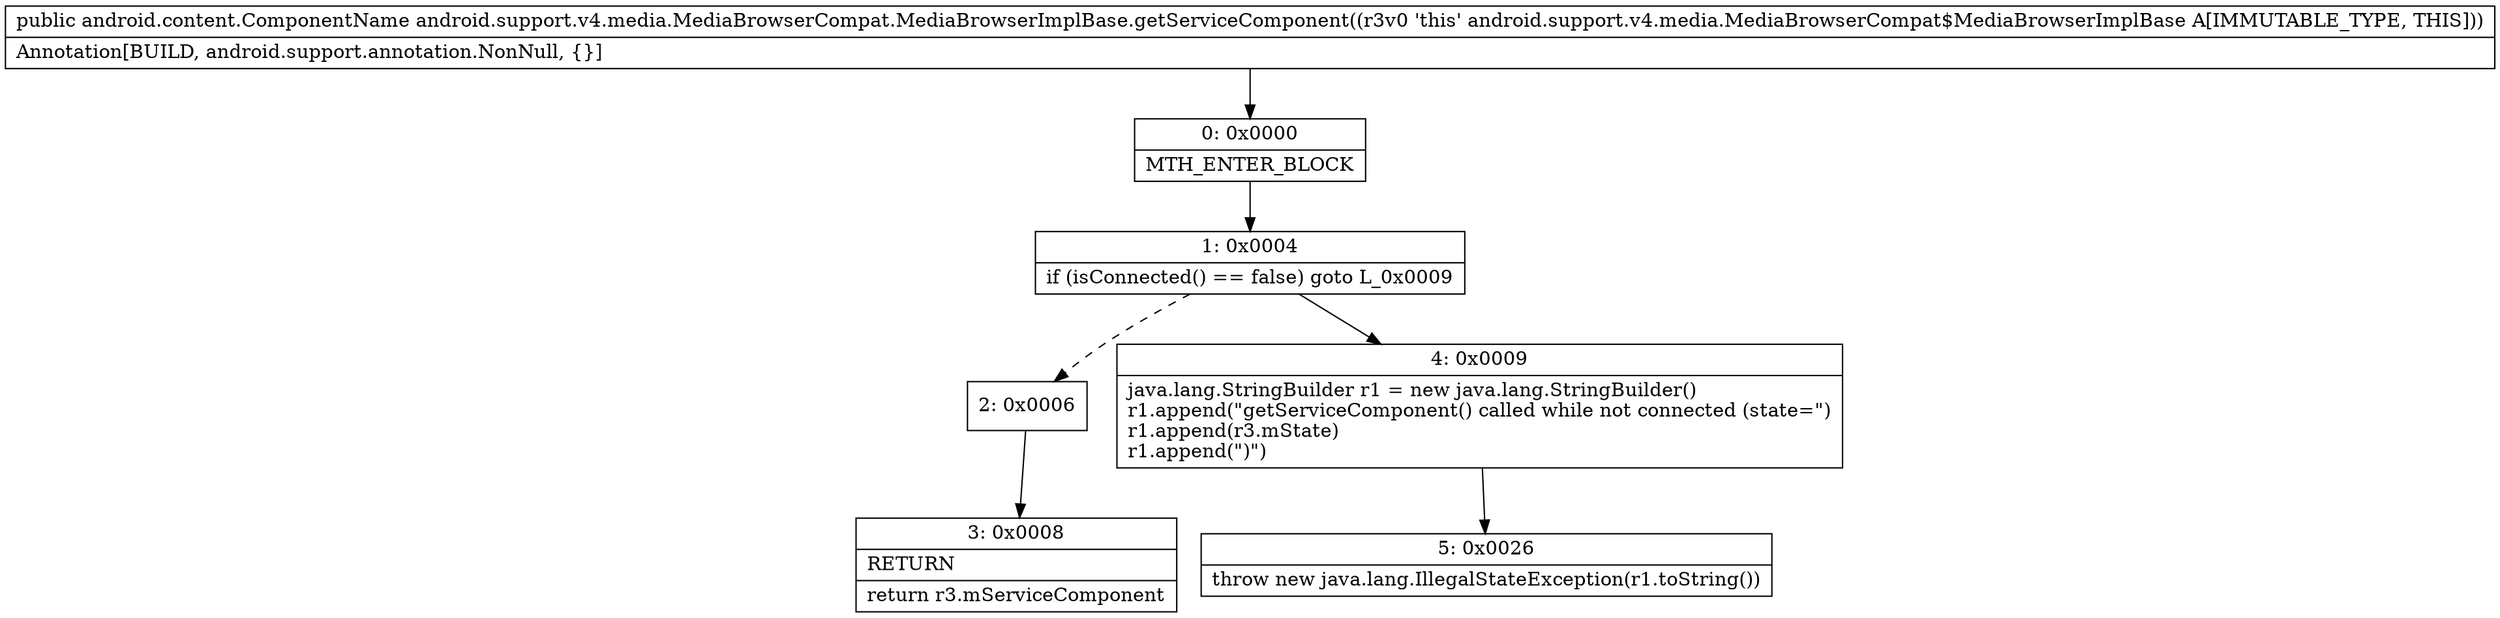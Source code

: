 digraph "CFG forandroid.support.v4.media.MediaBrowserCompat.MediaBrowserImplBase.getServiceComponent()Landroid\/content\/ComponentName;" {
Node_0 [shape=record,label="{0\:\ 0x0000|MTH_ENTER_BLOCK\l}"];
Node_1 [shape=record,label="{1\:\ 0x0004|if (isConnected() == false) goto L_0x0009\l}"];
Node_2 [shape=record,label="{2\:\ 0x0006}"];
Node_3 [shape=record,label="{3\:\ 0x0008|RETURN\l|return r3.mServiceComponent\l}"];
Node_4 [shape=record,label="{4\:\ 0x0009|java.lang.StringBuilder r1 = new java.lang.StringBuilder()\lr1.append(\"getServiceComponent() called while not connected (state=\")\lr1.append(r3.mState)\lr1.append(\")\")\l}"];
Node_5 [shape=record,label="{5\:\ 0x0026|throw new java.lang.IllegalStateException(r1.toString())\l}"];
MethodNode[shape=record,label="{public android.content.ComponentName android.support.v4.media.MediaBrowserCompat.MediaBrowserImplBase.getServiceComponent((r3v0 'this' android.support.v4.media.MediaBrowserCompat$MediaBrowserImplBase A[IMMUTABLE_TYPE, THIS]))  | Annotation[BUILD, android.support.annotation.NonNull, \{\}]\l}"];
MethodNode -> Node_0;
Node_0 -> Node_1;
Node_1 -> Node_2[style=dashed];
Node_1 -> Node_4;
Node_2 -> Node_3;
Node_4 -> Node_5;
}

